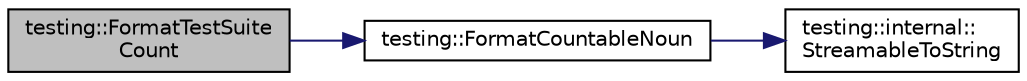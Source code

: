 digraph "testing::FormatTestSuiteCount"
{
 // LATEX_PDF_SIZE
  bgcolor="transparent";
  edge [fontname="Helvetica",fontsize="10",labelfontname="Helvetica",labelfontsize="10"];
  node [fontname="Helvetica",fontsize="10",shape=record];
  rankdir="LR";
  Node1 [label="testing::FormatTestSuite\lCount",height=0.2,width=0.4,color="black", fillcolor="grey75", style="filled", fontcolor="black",tooltip=" "];
  Node1 -> Node2 [color="midnightblue",fontsize="10",style="solid",fontname="Helvetica"];
  Node2 [label="testing::FormatCountableNoun",height=0.2,width=0.4,color="black",URL="$namespacetesting.html#a33e070c3e994cb75f9017fa2a044d536",tooltip=" "];
  Node2 -> Node3 [color="midnightblue",fontsize="10",style="solid",fontname="Helvetica"];
  Node3 [label="testing::internal::\lStreamableToString",height=0.2,width=0.4,color="black",URL="$namespacetesting_1_1internal.html#aad4beed95d0846e6ffc5da0978ef3bb9",tooltip=" "];
}

